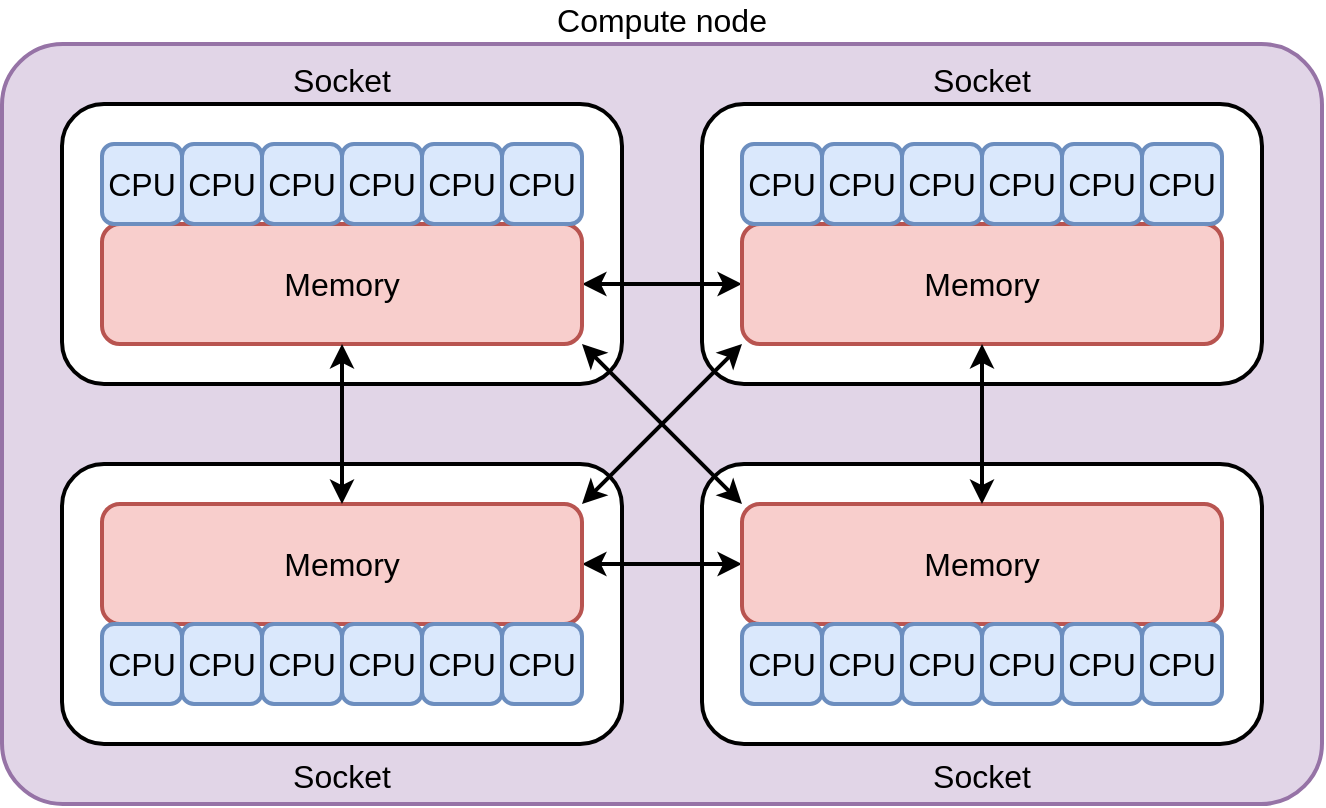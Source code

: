<mxfile version="13.7.3" type="device"><diagram id="CiO9n6TIC4Ci4rQjBOVn" name="Page-1"><mxGraphModel dx="786" dy="580" grid="1" gridSize="10" guides="1" tooltips="1" connect="1" arrows="1" fold="1" page="1" pageScale="1" pageWidth="827" pageHeight="1169" math="0" shadow="0"><root><mxCell id="0"/><mxCell id="1" parent="0"/><mxCell id="S3hbO80NMKlNMrn320CM-44" value="Compute node" style="rounded=1;whiteSpace=wrap;html=1;strokeWidth=2;fontSize=16;fillColor=#e1d5e7;strokeColor=#9673a6;verticalAlign=bottom;absoluteArcSize=0;arcSize=8;labelPosition=center;verticalLabelPosition=top;align=center;" vertex="1" parent="1"><mxGeometry x="30" y="130" width="660" height="380" as="geometry"/></mxCell><mxCell id="S3hbO80NMKlNMrn320CM-49" value="Socket" style="rounded=1;whiteSpace=wrap;html=1;strokeWidth=2;fontSize=16;verticalAlign=top;labelPosition=center;verticalLabelPosition=bottom;align=center;" vertex="1" parent="1"><mxGeometry x="380" y="340" width="280" height="140" as="geometry"/></mxCell><mxCell id="S3hbO80NMKlNMrn320CM-48" value="Socket" style="rounded=1;whiteSpace=wrap;html=1;strokeWidth=2;fontSize=16;verticalAlign=bottom;labelPosition=center;verticalLabelPosition=top;align=center;" vertex="1" parent="1"><mxGeometry x="380" y="160" width="280" height="140" as="geometry"/></mxCell><mxCell id="S3hbO80NMKlNMrn320CM-47" value="Socket" style="rounded=1;whiteSpace=wrap;html=1;strokeWidth=2;fontSize=16;verticalAlign=top;labelPosition=center;verticalLabelPosition=bottom;align=center;" vertex="1" parent="1"><mxGeometry x="60" y="340" width="280" height="140" as="geometry"/></mxCell><mxCell id="S3hbO80NMKlNMrn320CM-45" value="Socket" style="rounded=1;whiteSpace=wrap;html=1;strokeWidth=2;fontSize=16;verticalAlign=bottom;labelPosition=center;verticalLabelPosition=top;align=center;" vertex="1" parent="1"><mxGeometry x="60" y="160" width="280" height="140" as="geometry"/></mxCell><mxCell id="S3hbO80NMKlNMrn320CM-42" style="edgeStyle=orthogonalEdgeStyle;rounded=0;orthogonalLoop=1;jettySize=auto;html=1;exitX=1;exitY=0.5;exitDx=0;exitDy=0;entryX=0;entryY=0.5;entryDx=0;entryDy=0;strokeWidth=2;fontSize=16;startArrow=classic;startFill=1;" edge="1" parent="1" source="S3hbO80NMKlNMrn320CM-1" target="S3hbO80NMKlNMrn320CM-9"><mxGeometry relative="1" as="geometry"/></mxCell><mxCell id="S3hbO80NMKlNMrn320CM-1" value="Memory" style="rounded=1;whiteSpace=wrap;html=1;fillColor=#f8cecc;strokeColor=#b85450;fontSize=16;strokeWidth=2;rotation=0;" vertex="1" parent="1"><mxGeometry x="80" y="220" width="240" height="60" as="geometry"/></mxCell><mxCell id="S3hbO80NMKlNMrn320CM-2" value="CPU" style="rounded=1;whiteSpace=wrap;html=1;strokeWidth=2;fontSize=16;fillColor=#dae8fc;strokeColor=#6c8ebf;rotation=0;" vertex="1" parent="1"><mxGeometry x="80" y="180" width="40" height="40" as="geometry"/></mxCell><mxCell id="S3hbO80NMKlNMrn320CM-3" value="CPU" style="rounded=1;whiteSpace=wrap;html=1;strokeWidth=2;fontSize=16;fillColor=#dae8fc;strokeColor=#6c8ebf;rotation=0;" vertex="1" parent="1"><mxGeometry x="120" y="180" width="40" height="40" as="geometry"/></mxCell><mxCell id="S3hbO80NMKlNMrn320CM-4" value="CPU" style="rounded=1;whiteSpace=wrap;html=1;strokeWidth=2;fontSize=16;fillColor=#dae8fc;strokeColor=#6c8ebf;rotation=0;" vertex="1" parent="1"><mxGeometry x="160" y="180" width="40" height="40" as="geometry"/></mxCell><mxCell id="S3hbO80NMKlNMrn320CM-5" value="CPU" style="rounded=1;whiteSpace=wrap;html=1;strokeWidth=2;fontSize=16;fillColor=#dae8fc;strokeColor=#6c8ebf;rotation=0;" vertex="1" parent="1"><mxGeometry x="200" y="180" width="40" height="40" as="geometry"/></mxCell><mxCell id="S3hbO80NMKlNMrn320CM-6" value="CPU" style="rounded=1;whiteSpace=wrap;html=1;strokeWidth=2;fontSize=16;fillColor=#dae8fc;strokeColor=#6c8ebf;rotation=0;" vertex="1" parent="1"><mxGeometry x="240" y="180" width="40" height="40" as="geometry"/></mxCell><mxCell id="S3hbO80NMKlNMrn320CM-7" value="CPU" style="rounded=1;whiteSpace=wrap;html=1;strokeWidth=2;fontSize=16;fillColor=#dae8fc;strokeColor=#6c8ebf;rotation=0;" vertex="1" parent="1"><mxGeometry x="280" y="180" width="40" height="40" as="geometry"/></mxCell><mxCell id="S3hbO80NMKlNMrn320CM-9" value="Memory" style="rounded=1;whiteSpace=wrap;html=1;fillColor=#f8cecc;strokeColor=#b85450;fontSize=16;strokeWidth=2;rotation=0;" vertex="1" parent="1"><mxGeometry x="400" y="220" width="240" height="60" as="geometry"/></mxCell><mxCell id="S3hbO80NMKlNMrn320CM-10" value="CPU" style="rounded=1;whiteSpace=wrap;html=1;strokeWidth=2;fontSize=16;fillColor=#dae8fc;strokeColor=#6c8ebf;rotation=0;" vertex="1" parent="1"><mxGeometry x="400" y="180" width="40" height="40" as="geometry"/></mxCell><mxCell id="S3hbO80NMKlNMrn320CM-11" value="CPU" style="rounded=1;whiteSpace=wrap;html=1;strokeWidth=2;fontSize=16;fillColor=#dae8fc;strokeColor=#6c8ebf;rotation=0;" vertex="1" parent="1"><mxGeometry x="440" y="180" width="40" height="40" as="geometry"/></mxCell><mxCell id="S3hbO80NMKlNMrn320CM-12" value="CPU" style="rounded=1;whiteSpace=wrap;html=1;strokeWidth=2;fontSize=16;fillColor=#dae8fc;strokeColor=#6c8ebf;rotation=0;" vertex="1" parent="1"><mxGeometry x="480" y="180" width="40" height="40" as="geometry"/></mxCell><mxCell id="S3hbO80NMKlNMrn320CM-13" value="CPU" style="rounded=1;whiteSpace=wrap;html=1;strokeWidth=2;fontSize=16;fillColor=#dae8fc;strokeColor=#6c8ebf;rotation=0;" vertex="1" parent="1"><mxGeometry x="520" y="180" width="40" height="40" as="geometry"/></mxCell><mxCell id="S3hbO80NMKlNMrn320CM-14" value="CPU" style="rounded=1;whiteSpace=wrap;html=1;strokeWidth=2;fontSize=16;fillColor=#dae8fc;strokeColor=#6c8ebf;rotation=0;" vertex="1" parent="1"><mxGeometry x="560" y="180" width="40" height="40" as="geometry"/></mxCell><mxCell id="S3hbO80NMKlNMrn320CM-15" value="CPU" style="rounded=1;whiteSpace=wrap;html=1;strokeWidth=2;fontSize=16;fillColor=#dae8fc;strokeColor=#6c8ebf;rotation=0;" vertex="1" parent="1"><mxGeometry x="600" y="180" width="40" height="40" as="geometry"/></mxCell><mxCell id="S3hbO80NMKlNMrn320CM-43" style="edgeStyle=orthogonalEdgeStyle;rounded=0;orthogonalLoop=1;jettySize=auto;html=1;exitX=1;exitY=0.5;exitDx=0;exitDy=0;entryX=0;entryY=0.5;entryDx=0;entryDy=0;startArrow=classic;startFill=1;strokeWidth=2;fontSize=16;" edge="1" parent="1" source="S3hbO80NMKlNMrn320CM-24" target="S3hbO80NMKlNMrn320CM-31"><mxGeometry relative="1" as="geometry"/></mxCell><mxCell id="S3hbO80NMKlNMrn320CM-24" value="Memory" style="rounded=1;whiteSpace=wrap;html=1;fillColor=#f8cecc;strokeColor=#b85450;fontSize=16;strokeWidth=2;rotation=0;" vertex="1" parent="1"><mxGeometry x="80" y="360" width="240" height="60" as="geometry"/></mxCell><mxCell id="S3hbO80NMKlNMrn320CM-25" value="CPU" style="rounded=1;whiteSpace=wrap;html=1;strokeWidth=2;fontSize=16;fillColor=#dae8fc;strokeColor=#6c8ebf;rotation=0;" vertex="1" parent="1"><mxGeometry x="80" y="420" width="40" height="40" as="geometry"/></mxCell><mxCell id="S3hbO80NMKlNMrn320CM-26" value="CPU" style="rounded=1;whiteSpace=wrap;html=1;strokeWidth=2;fontSize=16;fillColor=#dae8fc;strokeColor=#6c8ebf;rotation=0;" vertex="1" parent="1"><mxGeometry x="120" y="420" width="40" height="40" as="geometry"/></mxCell><mxCell id="S3hbO80NMKlNMrn320CM-27" value="CPU" style="rounded=1;whiteSpace=wrap;html=1;strokeWidth=2;fontSize=16;fillColor=#dae8fc;strokeColor=#6c8ebf;rotation=0;" vertex="1" parent="1"><mxGeometry x="160" y="420" width="40" height="40" as="geometry"/></mxCell><mxCell id="S3hbO80NMKlNMrn320CM-28" value="CPU" style="rounded=1;whiteSpace=wrap;html=1;strokeWidth=2;fontSize=16;fillColor=#dae8fc;strokeColor=#6c8ebf;rotation=0;" vertex="1" parent="1"><mxGeometry x="200" y="420" width="40" height="40" as="geometry"/></mxCell><mxCell id="S3hbO80NMKlNMrn320CM-29" value="CPU" style="rounded=1;whiteSpace=wrap;html=1;strokeWidth=2;fontSize=16;fillColor=#dae8fc;strokeColor=#6c8ebf;rotation=0;" vertex="1" parent="1"><mxGeometry x="240" y="420" width="40" height="40" as="geometry"/></mxCell><mxCell id="S3hbO80NMKlNMrn320CM-30" value="CPU" style="rounded=1;whiteSpace=wrap;html=1;strokeWidth=2;fontSize=16;fillColor=#dae8fc;strokeColor=#6c8ebf;rotation=0;" vertex="1" parent="1"><mxGeometry x="280" y="420" width="40" height="40" as="geometry"/></mxCell><mxCell id="S3hbO80NMKlNMrn320CM-31" value="Memory" style="rounded=1;whiteSpace=wrap;html=1;fillColor=#f8cecc;strokeColor=#b85450;fontSize=16;strokeWidth=2;rotation=0;" vertex="1" parent="1"><mxGeometry x="400" y="360" width="240" height="60" as="geometry"/></mxCell><mxCell id="S3hbO80NMKlNMrn320CM-32" value="CPU" style="rounded=1;whiteSpace=wrap;html=1;strokeWidth=2;fontSize=16;fillColor=#dae8fc;strokeColor=#6c8ebf;rotation=0;" vertex="1" parent="1"><mxGeometry x="400" y="420" width="40" height="40" as="geometry"/></mxCell><mxCell id="S3hbO80NMKlNMrn320CM-33" value="CPU" style="rounded=1;whiteSpace=wrap;html=1;strokeWidth=2;fontSize=16;fillColor=#dae8fc;strokeColor=#6c8ebf;rotation=0;" vertex="1" parent="1"><mxGeometry x="440" y="420" width="40" height="40" as="geometry"/></mxCell><mxCell id="S3hbO80NMKlNMrn320CM-34" value="CPU" style="rounded=1;whiteSpace=wrap;html=1;strokeWidth=2;fontSize=16;fillColor=#dae8fc;strokeColor=#6c8ebf;rotation=0;" vertex="1" parent="1"><mxGeometry x="480" y="420" width="40" height="40" as="geometry"/></mxCell><mxCell id="S3hbO80NMKlNMrn320CM-35" value="CPU" style="rounded=1;whiteSpace=wrap;html=1;strokeWidth=2;fontSize=16;fillColor=#dae8fc;strokeColor=#6c8ebf;rotation=0;" vertex="1" parent="1"><mxGeometry x="520" y="420" width="40" height="40" as="geometry"/></mxCell><mxCell id="S3hbO80NMKlNMrn320CM-36" value="CPU" style="rounded=1;whiteSpace=wrap;html=1;strokeWidth=2;fontSize=16;fillColor=#dae8fc;strokeColor=#6c8ebf;rotation=0;" vertex="1" parent="1"><mxGeometry x="560" y="420" width="40" height="40" as="geometry"/></mxCell><mxCell id="S3hbO80NMKlNMrn320CM-37" value="CPU" style="rounded=1;whiteSpace=wrap;html=1;strokeWidth=2;fontSize=16;fillColor=#dae8fc;strokeColor=#6c8ebf;rotation=0;" vertex="1" parent="1"><mxGeometry x="600" y="420" width="40" height="40" as="geometry"/></mxCell><mxCell id="S3hbO80NMKlNMrn320CM-38" value="" style="endArrow=classic;startArrow=classic;html=1;fontSize=16;strokeWidth=2;exitX=1;exitY=0;exitDx=0;exitDy=0;entryX=0;entryY=1;entryDx=0;entryDy=0;" edge="1" parent="1" source="S3hbO80NMKlNMrn320CM-24" target="S3hbO80NMKlNMrn320CM-9"><mxGeometry width="50" height="50" relative="1" as="geometry"><mxPoint x="410" y="320" as="sourcePoint"/><mxPoint x="410" y="310" as="targetPoint"/></mxGeometry></mxCell><mxCell id="S3hbO80NMKlNMrn320CM-39" value="" style="endArrow=classic;startArrow=classic;html=1;fontSize=16;strokeWidth=2;entryX=1;entryY=1;entryDx=0;entryDy=0;exitX=0;exitY=0;exitDx=0;exitDy=0;" edge="1" parent="1" source="S3hbO80NMKlNMrn320CM-31" target="S3hbO80NMKlNMrn320CM-1"><mxGeometry width="50" height="50" relative="1" as="geometry"><mxPoint x="330" y="370" as="sourcePoint"/><mxPoint x="410" y="290" as="targetPoint"/></mxGeometry></mxCell><mxCell id="S3hbO80NMKlNMrn320CM-40" value="" style="endArrow=classic;startArrow=classic;html=1;strokeWidth=2;fontSize=16;exitX=0.5;exitY=0;exitDx=0;exitDy=0;entryX=0.5;entryY=1;entryDx=0;entryDy=0;" edge="1" parent="1" source="S3hbO80NMKlNMrn320CM-24" target="S3hbO80NMKlNMrn320CM-1"><mxGeometry width="50" height="50" relative="1" as="geometry"><mxPoint x="390" y="240" as="sourcePoint"/><mxPoint x="440" y="190" as="targetPoint"/></mxGeometry></mxCell><mxCell id="S3hbO80NMKlNMrn320CM-41" value="" style="endArrow=classic;startArrow=classic;html=1;strokeWidth=2;fontSize=16;entryX=0.5;entryY=1;entryDx=0;entryDy=0;exitX=0.5;exitY=0;exitDx=0;exitDy=0;" edge="1" parent="1" source="S3hbO80NMKlNMrn320CM-31" target="S3hbO80NMKlNMrn320CM-9"><mxGeometry width="50" height="50" relative="1" as="geometry"><mxPoint x="530" y="340" as="sourcePoint"/><mxPoint x="519" y="300" as="targetPoint"/></mxGeometry></mxCell></root></mxGraphModel></diagram></mxfile>